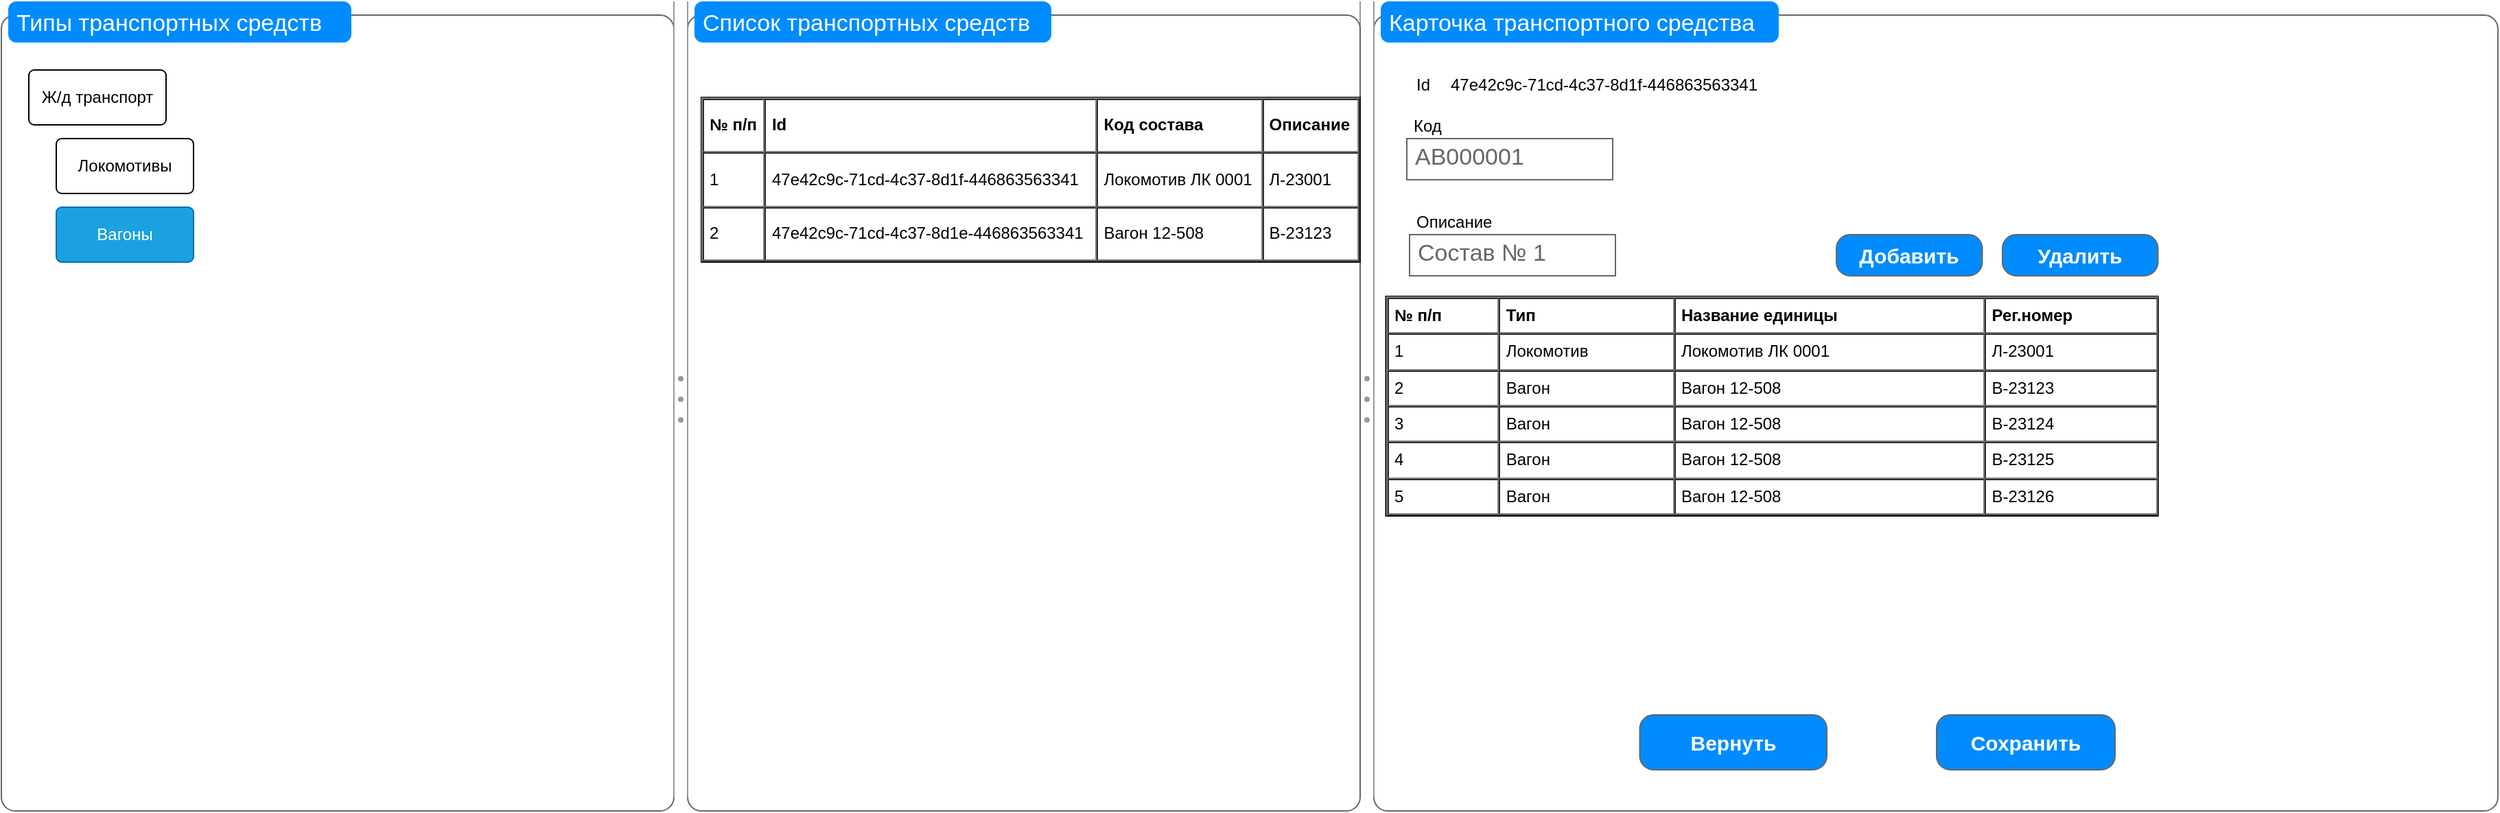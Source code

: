 <mxfile version="20.2.1" type="github">
  <diagram id="E58-8sNMrBU1PCXy-_dO" name="Page-1">
    <mxGraphModel dx="2074" dy="706" grid="1" gridSize="10" guides="1" tooltips="1" connect="1" arrows="1" fold="1" page="1" pageScale="1" pageWidth="827" pageHeight="1169" math="0" shadow="0">
      <root>
        <mxCell id="0" />
        <mxCell id="1" parent="0" />
        <mxCell id="o2vf6L2vt3NqYXLP3TD3-1" value="" style="shape=mxgraph.mockup.containers.marginRect;rectMarginTop=10;strokeColor=#666666;strokeWidth=1;dashed=0;rounded=1;arcSize=5;recursiveResize=0;" vertex="1" parent="1">
          <mxGeometry x="810" y="40" width="819" height="590" as="geometry" />
        </mxCell>
        <mxCell id="o2vf6L2vt3NqYXLP3TD3-2" value="Карточка транспортного средства" style="shape=rect;strokeColor=none;fillColor=#008cff;strokeWidth=1;dashed=0;rounded=1;arcSize=20;fontColor=#ffffff;fontSize=17;spacing=2;spacingTop=-2;align=left;autosize=1;spacingLeft=4;resizeWidth=0;resizeHeight=0;perimeter=none;" vertex="1" parent="o2vf6L2vt3NqYXLP3TD3-1">
          <mxGeometry x="5" width="290" height="30" as="geometry" />
        </mxCell>
        <mxCell id="o2vf6L2vt3NqYXLP3TD3-3" value="&lt;table cellpadding=&quot;4&quot; cellspacing=&quot;0&quot; border=&quot;1&quot; style=&quot;font-size:1em;width:100%;height:100%;&quot;&gt;&lt;tbody&gt;&lt;tr&gt;&lt;th&gt;№ п/п&lt;/th&gt;&lt;td&gt;&lt;b&gt;Тип&lt;/b&gt;&lt;/td&gt;&lt;th&gt;Название единицы&lt;/th&gt;&lt;td&gt;&lt;b&gt;Рег.номер&lt;/b&gt;&lt;/td&gt;&lt;/tr&gt;&lt;tr&gt;&lt;td&gt;1&lt;/td&gt;&lt;td&gt;Локомотив&lt;/td&gt;&lt;td&gt;Локомотив ЛК 0001&lt;/td&gt;&lt;td&gt;Л-23001&lt;/td&gt;&lt;/tr&gt;&lt;tr&gt;&lt;td&gt;2&lt;/td&gt;&lt;td&gt;Вагон&lt;/td&gt;&lt;td&gt;Вагон 12-508&lt;/td&gt;&lt;td&gt;В-23123&lt;/td&gt;&lt;/tr&gt;&lt;tr&gt;&lt;td&gt;3&lt;/td&gt;&lt;td&gt;Вагон&lt;/td&gt;&lt;td&gt;Вагон 12-508&lt;br&gt;&lt;/td&gt;&lt;td&gt;В-23124&lt;br&gt;&lt;/td&gt;&lt;/tr&gt;&lt;tr&gt;&lt;td&gt;4&lt;/td&gt;&lt;td&gt;Вагон&lt;/td&gt;&lt;td&gt;Вагон 12-508&lt;br&gt;&lt;/td&gt;&lt;td&gt;В-23125&lt;br&gt;&lt;/td&gt;&lt;/tr&gt;&lt;tr&gt;&lt;td&gt;5&lt;/td&gt;&lt;td&gt;Вагон&lt;/td&gt;&lt;td&gt;Вагон 12-508&lt;br&gt;&lt;/td&gt;&lt;td&gt;В-23126&lt;br&gt;&lt;/td&gt;&lt;/tr&gt;&lt;/tbody&gt;&lt;/table&gt; " style="verticalAlign=top;align=left;overflow=fill;fontSize=12;fontFamily=Helvetica;html=1" vertex="1" parent="o2vf6L2vt3NqYXLP3TD3-1">
          <mxGeometry x="8.75" y="215" width="562.5" height="160" as="geometry" />
        </mxCell>
        <mxCell id="o2vf6L2vt3NqYXLP3TD3-4" value="AB000001" style="strokeWidth=1;shadow=0;dashed=0;align=center;html=1;shape=mxgraph.mockup.text.textBox;fontColor=#666666;align=left;fontSize=17;spacingLeft=4;spacingTop=-3;strokeColor=#666666;mainText=" vertex="1" parent="o2vf6L2vt3NqYXLP3TD3-1">
          <mxGeometry x="24" y="100" width="150" height="30" as="geometry" />
        </mxCell>
        <mxCell id="o2vf6L2vt3NqYXLP3TD3-5" value="Код" style="text;strokeColor=none;fillColor=none;spacingLeft=4;spacingRight=4;overflow=hidden;rotatable=0;points=[[0,0.5],[1,0.5]];portConstraint=eastwest;fontSize=12;verticalAlign=middle;" vertex="1" parent="o2vf6L2vt3NqYXLP3TD3-1">
          <mxGeometry x="23" y="80" width="36" height="20" as="geometry" />
        </mxCell>
        <mxCell id="o2vf6L2vt3NqYXLP3TD3-6" value="Состав № 1" style="strokeWidth=1;shadow=0;dashed=0;align=center;html=1;shape=mxgraph.mockup.text.textBox;fontColor=#666666;align=left;fontSize=17;spacingLeft=4;spacingTop=-3;strokeColor=#666666;mainText=" vertex="1" parent="o2vf6L2vt3NqYXLP3TD3-1">
          <mxGeometry x="26" y="170" width="150" height="30" as="geometry" />
        </mxCell>
        <mxCell id="o2vf6L2vt3NqYXLP3TD3-7" value="Описание" style="text;strokeColor=none;fillColor=none;spacingLeft=4;spacingRight=4;overflow=hidden;rotatable=0;points=[[0,0.5],[1,0.5]];portConstraint=eastwest;fontSize=12;verticalAlign=middle;" vertex="1" parent="o2vf6L2vt3NqYXLP3TD3-1">
          <mxGeometry x="25" y="150" width="66" height="20" as="geometry" />
        </mxCell>
        <mxCell id="o2vf6L2vt3NqYXLP3TD3-8" value="Id" style="text;strokeColor=none;fillColor=none;spacingLeft=4;spacingRight=4;overflow=hidden;rotatable=0;points=[[0,0.5],[1,0.5]];portConstraint=eastwest;fontSize=12;verticalAlign=middle;" vertex="1" parent="o2vf6L2vt3NqYXLP3TD3-1">
          <mxGeometry x="25" y="50" width="36" height="20" as="geometry" />
        </mxCell>
        <mxCell id="o2vf6L2vt3NqYXLP3TD3-9" value="47e42c9c-71cd-4c37-8d1f-446863563341" style="text;strokeColor=none;fillColor=none;spacingLeft=4;spacingRight=4;overflow=hidden;rotatable=0;points=[[0,0.5],[1,0.5]];portConstraint=eastwest;fontSize=12;verticalAlign=middle;" vertex="1" parent="o2vf6L2vt3NqYXLP3TD3-1">
          <mxGeometry x="50" y="50" width="248" height="20" as="geometry" />
        </mxCell>
        <mxCell id="o2vf6L2vt3NqYXLP3TD3-10" value="Сохранить" style="strokeWidth=1;shadow=0;dashed=0;align=center;html=1;shape=mxgraph.mockup.buttons.button;strokeColor=#666666;fontColor=#ffffff;mainText=;buttonStyle=round;fontSize=15;fontStyle=1;fillColor=#008cff;whiteSpace=wrap;" vertex="1" parent="o2vf6L2vt3NqYXLP3TD3-1">
          <mxGeometry x="410" y="520" width="130" height="40" as="geometry" />
        </mxCell>
        <mxCell id="o2vf6L2vt3NqYXLP3TD3-11" value="Вернуть" style="strokeWidth=1;shadow=0;dashed=0;align=center;html=1;shape=mxgraph.mockup.buttons.button;strokeColor=#666666;fontColor=#ffffff;mainText=;buttonStyle=round;fontSize=15;fontStyle=1;fillColor=#008cff;whiteSpace=wrap;" vertex="1" parent="o2vf6L2vt3NqYXLP3TD3-1">
          <mxGeometry x="193.75" y="520" width="136.25" height="40" as="geometry" />
        </mxCell>
        <mxCell id="o2vf6L2vt3NqYXLP3TD3-12" value="Добавить" style="strokeWidth=1;shadow=0;dashed=0;align=center;html=1;shape=mxgraph.mockup.buttons.button;strokeColor=#666666;fontColor=#ffffff;mainText=;buttonStyle=round;fontSize=15;fontStyle=1;fillColor=#008cff;whiteSpace=wrap;" vertex="1" parent="o2vf6L2vt3NqYXLP3TD3-1">
          <mxGeometry x="337" y="170" width="106.25" height="30" as="geometry" />
        </mxCell>
        <mxCell id="o2vf6L2vt3NqYXLP3TD3-13" value="Удалить" style="strokeWidth=1;shadow=0;dashed=0;align=center;html=1;shape=mxgraph.mockup.buttons.button;strokeColor=#666666;fontColor=#ffffff;mainText=;buttonStyle=round;fontSize=15;fontStyle=1;fillColor=#008cff;whiteSpace=wrap;" vertex="1" parent="o2vf6L2vt3NqYXLP3TD3-1">
          <mxGeometry x="458" y="170" width="113.25" height="30" as="geometry" />
        </mxCell>
        <mxCell id="o2vf6L2vt3NqYXLP3TD3-14" value="" style="shape=mxgraph.mockup.containers.marginRect;rectMarginTop=10;strokeColor=#666666;strokeWidth=1;dashed=0;rounded=1;arcSize=5;recursiveResize=0;" vertex="1" parent="1">
          <mxGeometry x="-190" y="40" width="490" height="590" as="geometry" />
        </mxCell>
        <mxCell id="o2vf6L2vt3NqYXLP3TD3-15" value="Типы транспортных средств" style="shape=rect;strokeColor=none;fillColor=#008cff;strokeWidth=1;dashed=0;rounded=1;arcSize=20;fontColor=#ffffff;fontSize=17;spacing=2;spacingTop=-2;align=left;autosize=1;spacingLeft=4;resizeWidth=0;resizeHeight=0;perimeter=none;" vertex="1" parent="o2vf6L2vt3NqYXLP3TD3-14">
          <mxGeometry x="5" width="250" height="30" as="geometry" />
        </mxCell>
        <mxCell id="o2vf6L2vt3NqYXLP3TD3-23" value="Ж/д транспорт" style="rounded=1;arcSize=10;whiteSpace=wrap;html=1;align=center;" vertex="1" parent="o2vf6L2vt3NqYXLP3TD3-14">
          <mxGeometry x="20" y="50" width="100" height="40" as="geometry" />
        </mxCell>
        <mxCell id="o2vf6L2vt3NqYXLP3TD3-24" value="Локомотивы" style="rounded=1;arcSize=10;whiteSpace=wrap;html=1;align=center;" vertex="1" parent="o2vf6L2vt3NqYXLP3TD3-14">
          <mxGeometry x="40" y="100" width="100" height="40" as="geometry" />
        </mxCell>
        <mxCell id="o2vf6L2vt3NqYXLP3TD3-25" value="Вагоны" style="rounded=1;arcSize=10;whiteSpace=wrap;html=1;align=center;fillColor=#1ba1e2;fontColor=#ffffff;strokeColor=#006EAF;" vertex="1" parent="o2vf6L2vt3NqYXLP3TD3-14">
          <mxGeometry x="40" y="150" width="100" height="40" as="geometry" />
        </mxCell>
        <mxCell id="o2vf6L2vt3NqYXLP3TD3-17" value="" style="verticalLabelPosition=bottom;shadow=0;dashed=0;align=center;html=1;verticalAlign=top;strokeWidth=1;shape=mxgraph.mockup.forms.splitter;strokeColor=#999999;direction=north;" vertex="1" parent="1">
          <mxGeometry x="800" y="40" width="10" height="580" as="geometry" />
        </mxCell>
        <mxCell id="o2vf6L2vt3NqYXLP3TD3-18" value="" style="shape=mxgraph.mockup.containers.marginRect;rectMarginTop=10;strokeColor=#666666;strokeWidth=1;dashed=0;rounded=1;arcSize=5;recursiveResize=0;" vertex="1" parent="1">
          <mxGeometry x="310" y="40" width="490" height="590" as="geometry" />
        </mxCell>
        <mxCell id="o2vf6L2vt3NqYXLP3TD3-19" value="Список транспортных средств" style="shape=rect;strokeColor=none;fillColor=#008cff;strokeWidth=1;dashed=0;rounded=1;arcSize=20;fontColor=#ffffff;fontSize=17;spacing=2;spacingTop=-2;align=left;autosize=1;spacingLeft=4;resizeWidth=0;resizeHeight=0;perimeter=none;" vertex="1" parent="o2vf6L2vt3NqYXLP3TD3-18">
          <mxGeometry x="5" width="260" height="30" as="geometry" />
        </mxCell>
        <mxCell id="o2vf6L2vt3NqYXLP3TD3-20" value="&lt;table cellpadding=&quot;4&quot; cellspacing=&quot;0&quot; border=&quot;1&quot; style=&quot;font-size:1em;width:100%;height:100%;&quot;&gt;&lt;tbody&gt;&lt;tr&gt;&lt;th&gt;№ п/п&lt;/th&gt;&lt;td&gt;&lt;b&gt;Id&lt;/b&gt;&lt;/td&gt;&lt;th&gt;Код состава&lt;/th&gt;&lt;td&gt;&lt;b&gt;Описание&lt;/b&gt;&lt;/td&gt;&lt;/tr&gt;&lt;tr&gt;&lt;td&gt;1&lt;/td&gt;&lt;td&gt;47e42c9c-71cd-4c37-8d1f-446863563341&lt;/td&gt;&lt;td&gt;Локомотив ЛК 0001&lt;/td&gt;&lt;td&gt;Л-23001&lt;/td&gt;&lt;/tr&gt;&lt;tr&gt;&lt;td&gt;2&lt;/td&gt;&lt;td&gt;47e42c9c-71cd-4c37-8d1e-446863563341&lt;br&gt;&lt;/td&gt;&lt;td&gt;Вагон 12-508&lt;/td&gt;&lt;td&gt;В-23123&lt;/td&gt;&lt;/tr&gt;&lt;/tbody&gt;&lt;/table&gt; " style="verticalAlign=top;align=left;overflow=fill;fontSize=12;fontFamily=Helvetica;html=1" vertex="1" parent="o2vf6L2vt3NqYXLP3TD3-18">
          <mxGeometry x="10" y="70" width="480" height="120" as="geometry" />
        </mxCell>
        <mxCell id="o2vf6L2vt3NqYXLP3TD3-21" value="" style="verticalLabelPosition=bottom;shadow=0;dashed=0;align=center;html=1;verticalAlign=top;strokeWidth=1;shape=mxgraph.mockup.forms.splitter;strokeColor=#999999;direction=north;" vertex="1" parent="1">
          <mxGeometry x="300" y="40" width="10" height="580" as="geometry" />
        </mxCell>
      </root>
    </mxGraphModel>
  </diagram>
</mxfile>
